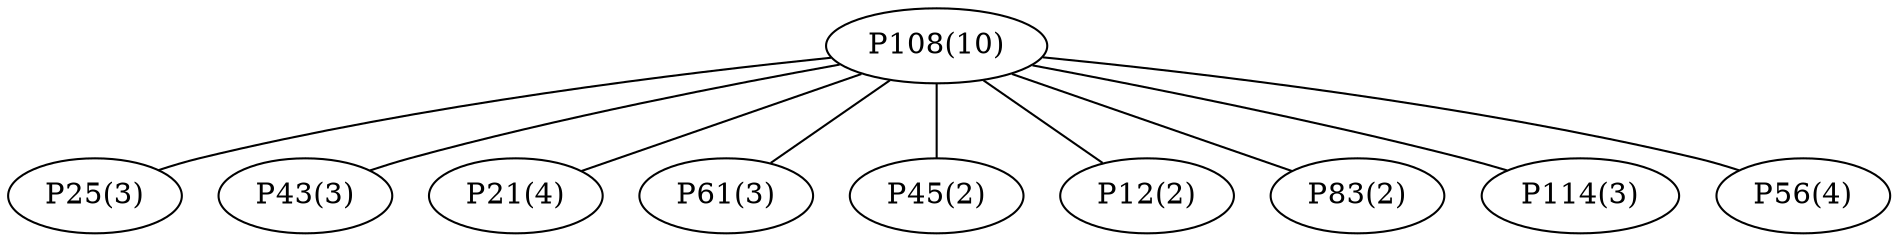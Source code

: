graph network {
	"P108(10)";
	"P25(3)";
	"P43(3)";
	"P21(4)";
	"P61(3)";
	"P45(2)";
	"P12(2)";
	"P83(2)";
	"P114(3)";
	"P56(4)";
	"P108(10)" -- "P25(3)";
	"P108(10)" -- "P43(3)";
	"P108(10)" -- "P21(4)";
	"P108(10)" -- "P61(3)";
	"P108(10)" -- "P45(2)";
	"P108(10)" -- "P12(2)";
	"P108(10)" -- "P83(2)";
	"P108(10)" -- "P114(3)";
	"P108(10)" -- "P56(4)";
}